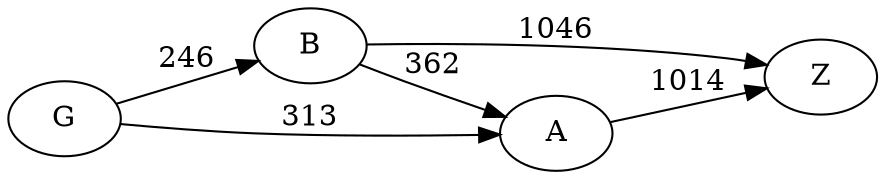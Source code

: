 digraph G {
	rankdir=LR size="8,5"
	G
	B
	G -> B [label=246]
	G
	A
	G -> A [label=313]
	B
	A
	B -> A [label=362]
	B
	Z
	B -> Z [label=1046]
	A
	Z
	A -> Z [label=1014]
}

